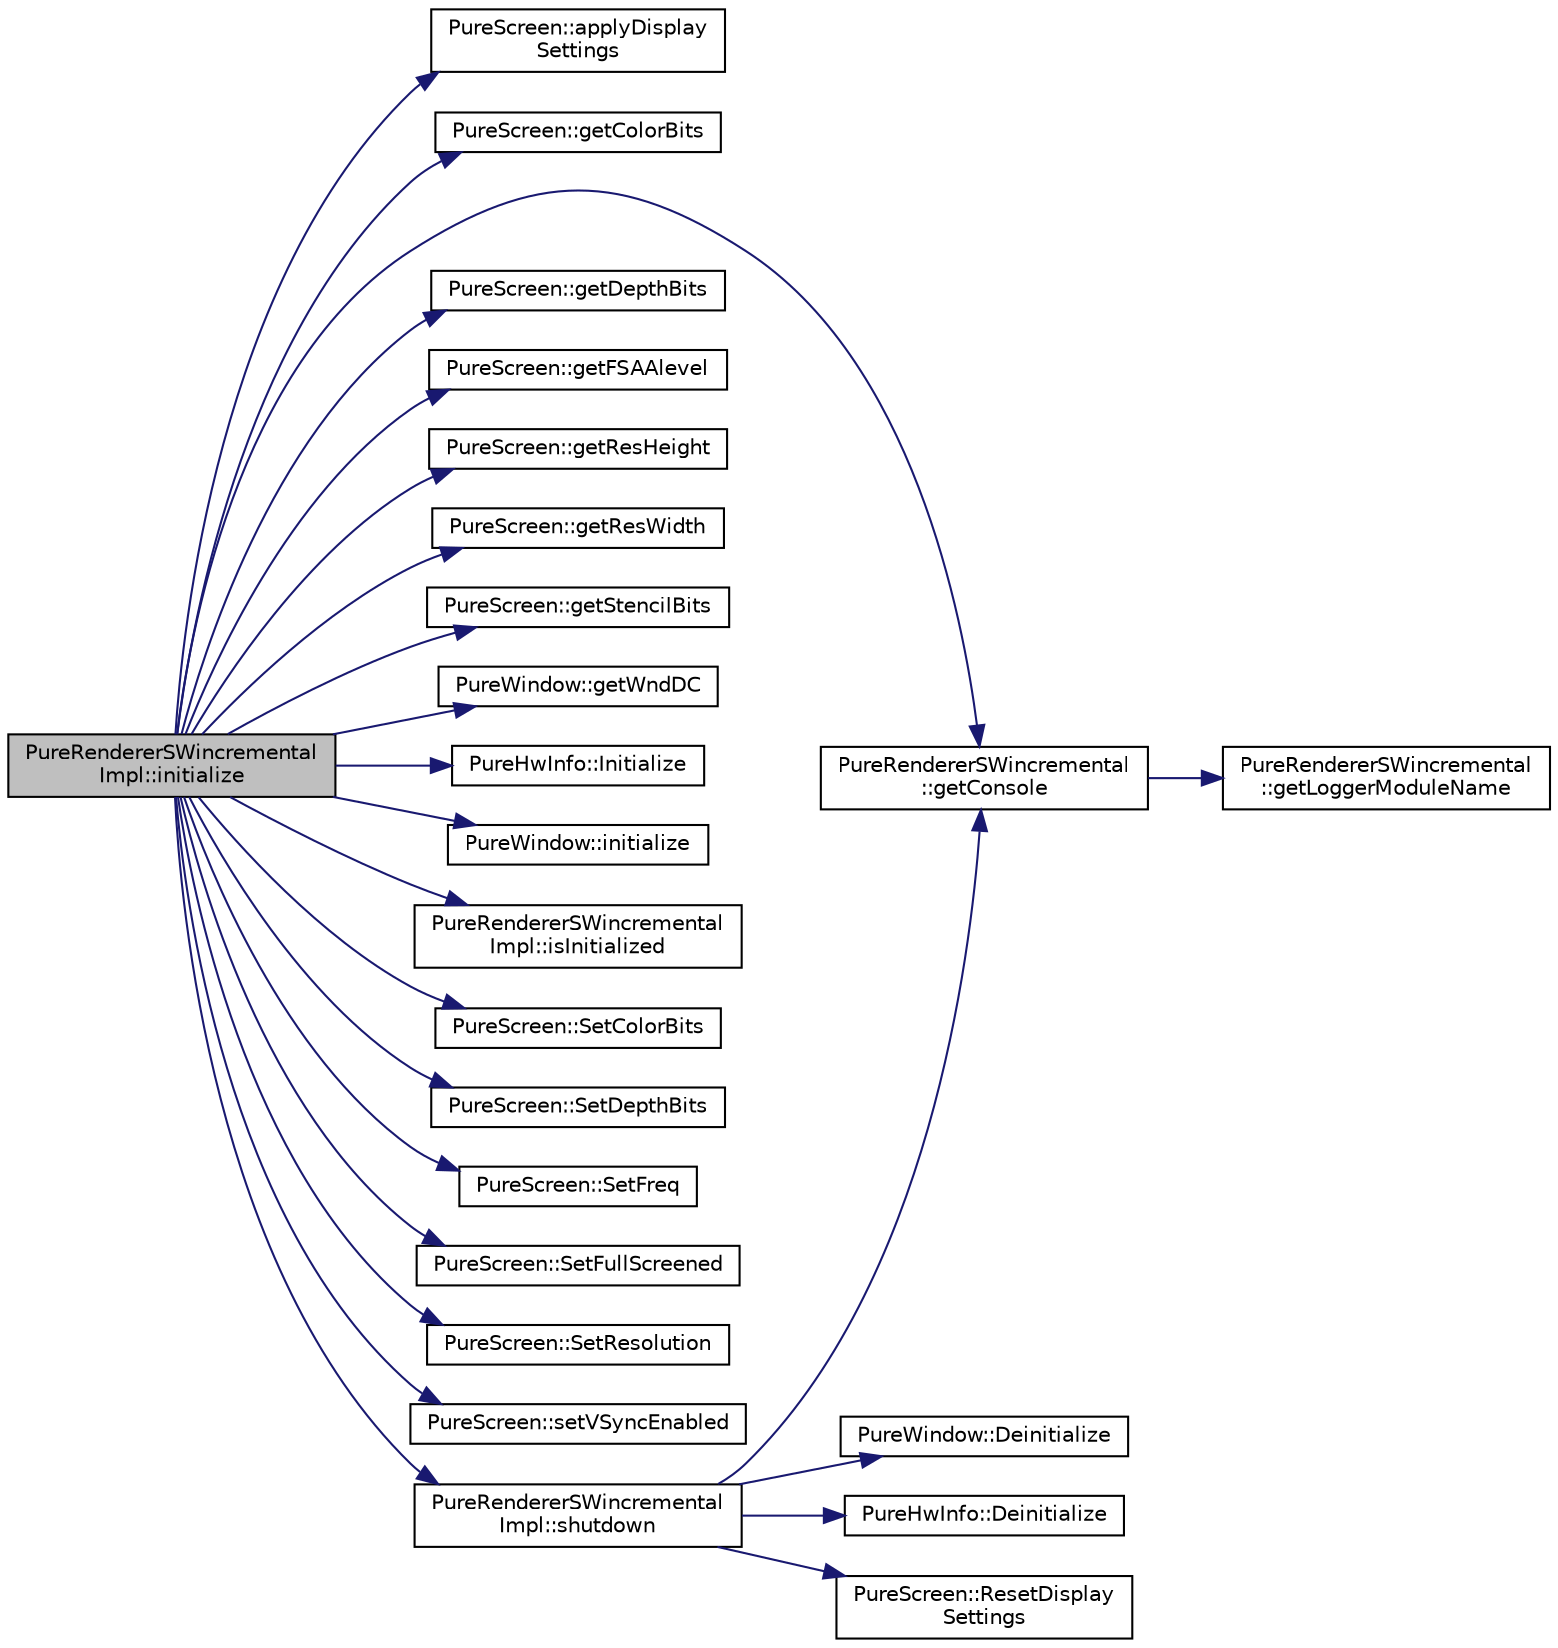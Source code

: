 digraph "PureRendererSWincrementalImpl::initialize"
{
 // LATEX_PDF_SIZE
  edge [fontname="Helvetica",fontsize="10",labelfontname="Helvetica",labelfontsize="10"];
  node [fontname="Helvetica",fontsize="10",shape=record];
  rankdir="LR";
  Node1 [label="PureRendererSWincremental\lImpl::initialize",height=0.2,width=0.4,color="black", fillcolor="grey75", style="filled", fontcolor="black",tooltip="Documentation is at public PureRendererSWincremental class definition."];
  Node1 -> Node2 [color="midnightblue",fontsize="10",style="solid",fontname="Helvetica"];
  Node2 [label="PureScreen::applyDisplay\lSettings",height=0.2,width=0.4,color="black", fillcolor="white", style="filled",URL="$class_pure_screen.html#a9bca6c8c3f4ac31017204f3c5a3d8642",tooltip="Applies the set settings and the appropriate pixel format for the given HDC."];
  Node1 -> Node3 [color="midnightblue",fontsize="10",style="solid",fontname="Helvetica"];
  Node3 [label="PureScreen::getColorBits",height=0.2,width=0.4,color="black", fillcolor="white", style="filled",URL="$class_pure_screen.html#a34d0220f3089bed5773b2d08e1f64cf5",tooltip="Gets the stored display color depth."];
  Node1 -> Node4 [color="midnightblue",fontsize="10",style="solid",fontname="Helvetica"];
  Node4 [label="PureRendererSWincremental\l::getConsole",height=0.2,width=0.4,color="black", fillcolor="white", style="filled",URL="$class_pure_renderer_s_wincremental.html#acea21e565743526b85cd03e5571c3010",tooltip="Returns access to console preset with logger module name as this class."];
  Node4 -> Node5 [color="midnightblue",fontsize="10",style="solid",fontname="Helvetica"];
  Node5 [label="PureRendererSWincremental\l::getLoggerModuleName",height=0.2,width=0.4,color="black", fillcolor="white", style="filled",URL="$class_pure_renderer_s_wincremental.html#a71cc5be78aa684df73628ecc6f9570b0",tooltip="Returns the logger module name of this class."];
  Node1 -> Node6 [color="midnightblue",fontsize="10",style="solid",fontname="Helvetica"];
  Node6 [label="PureScreen::getDepthBits",height=0.2,width=0.4,color="black", fillcolor="white", style="filled",URL="$class_pure_screen.html#ac56dee5eacc0d2d5f636974b2b9288a0",tooltip="Gets the needed Z-buffer depth."];
  Node1 -> Node7 [color="midnightblue",fontsize="10",style="solid",fontname="Helvetica"];
  Node7 [label="PureScreen::getFSAAlevel",height=0.2,width=0.4,color="black", fillcolor="white", style="filled",URL="$class_pure_screen.html#ad1d6650c52a75865a7f7bbebb2bea4f9",tooltip="Gets the actual FSAA-level."];
  Node1 -> Node8 [color="midnightblue",fontsize="10",style="solid",fontname="Helvetica"];
  Node8 [label="PureScreen::getResHeight",height=0.2,width=0.4,color="black", fillcolor="white", style="filled",URL="$class_pure_screen.html#a57d8c0548adfd0ae04be40ca1d9eb58d",tooltip="Gets the vertical display resolution."];
  Node1 -> Node9 [color="midnightblue",fontsize="10",style="solid",fontname="Helvetica"];
  Node9 [label="PureScreen::getResWidth",height=0.2,width=0.4,color="black", fillcolor="white", style="filled",URL="$class_pure_screen.html#acf6a4610784ab18de989c8959a405e93",tooltip="Gets the horizontal display resolution."];
  Node1 -> Node10 [color="midnightblue",fontsize="10",style="solid",fontname="Helvetica"];
  Node10 [label="PureScreen::getStencilBits",height=0.2,width=0.4,color="black", fillcolor="white", style="filled",URL="$class_pure_screen.html#a4a110e2b17244986bd5ce4fabd0d6256",tooltip="Gets the stored Stencil Buffer depth."];
  Node1 -> Node11 [color="midnightblue",fontsize="10",style="solid",fontname="Helvetica"];
  Node11 [label="PureWindow::getWndDC",height=0.2,width=0.4,color="black", fillcolor="white", style="filled",URL="$class_pure_window.html#a1500b7409a36e5f1ecc695c34e09d7df",tooltip="Gets window Device Context."];
  Node1 -> Node12 [color="midnightblue",fontsize="10",style="solid",fontname="Helvetica"];
  Node12 [label="PureHwInfo::Initialize",height=0.2,width=0.4,color="black", fillcolor="white", style="filled",URL="$class_pure_hw_info.html#a816cf70a8ce40aeb22aecc1fe199147a",tooltip="Sets members to real values within the singleton instance."];
  Node1 -> Node13 [color="midnightblue",fontsize="10",style="solid",fontname="Helvetica"];
  Node13 [label="PureWindow::initialize",height=0.2,width=0.4,color="black", fillcolor="white", style="filled",URL="$class_pure_window.html#a7874282b11dd8f3678750ae41f09e612",tooltip="This creates the window actually."];
  Node1 -> Node14 [color="midnightblue",fontsize="10",style="solid",fontname="Helvetica"];
  Node14 [label="PureRendererSWincremental\lImpl::isInitialized",height=0.2,width=0.4,color="black", fillcolor="white", style="filled",URL="$class_pure_renderer_s_wincremental_impl.html#a021eda11c42635731a8228ea662bedab",tooltip="Gets the state of the renderer."];
  Node1 -> Node15 [color="midnightblue",fontsize="10",style="solid",fontname="Helvetica"];
  Node15 [label="PureScreen::SetColorBits",height=0.2,width=0.4,color="black", fillcolor="white", style="filled",URL="$class_pure_screen.html#aa0d46a6934fefd253d069bc89a824c90",tooltip="Stores the needed display color depth."];
  Node1 -> Node16 [color="midnightblue",fontsize="10",style="solid",fontname="Helvetica"];
  Node16 [label="PureScreen::SetDepthBits",height=0.2,width=0.4,color="black", fillcolor="white", style="filled",URL="$class_pure_screen.html#ac44768b0b0ae1283fa1548247900f46d",tooltip="Stores the needed Z-Buffer depth."];
  Node1 -> Node17 [color="midnightblue",fontsize="10",style="solid",fontname="Helvetica"];
  Node17 [label="PureScreen::SetFreq",height=0.2,width=0.4,color="black", fillcolor="white", style="filled",URL="$class_pure_screen.html#a2cc6f94fe0e9e6f7905bfbb2653ec9e9",tooltip="Stores the needed display refresh rate."];
  Node1 -> Node18 [color="midnightblue",fontsize="10",style="solid",fontname="Helvetica"];
  Node18 [label="PureScreen::SetFullScreened",height=0.2,width=0.4,color="black", fillcolor="white", style="filled",URL="$class_pure_screen.html#ae39ce46b74fa74229eb46c1b5f252dab",tooltip="Stores whether we want fullscreen mode or not."];
  Node1 -> Node19 [color="midnightblue",fontsize="10",style="solid",fontname="Helvetica"];
  Node19 [label="PureScreen::SetResolution",height=0.2,width=0.4,color="black", fillcolor="white", style="filled",URL="$class_pure_screen.html#ac4efd839486f07c8d9e87bdb60d10267",tooltip="Stores the given display resolution."];
  Node1 -> Node20 [color="midnightblue",fontsize="10",style="solid",fontname="Helvetica"];
  Node20 [label="PureScreen::setVSyncEnabled",height=0.2,width=0.4,color="black", fillcolor="white", style="filled",URL="$class_pure_screen.html#ae767cf6db65235c52f31ed002c5e5354",tooltip="Sets the state of VSync."];
  Node1 -> Node21 [color="midnightblue",fontsize="10",style="solid",fontname="Helvetica"];
  Node21 [label="PureRendererSWincremental\lImpl::shutdown",height=0.2,width=0.4,color="black", fillcolor="white", style="filled",URL="$class_pure_renderer_s_wincremental_impl.html#ac9dfeb5732f74222995db64042ce9ebe",tooltip="This stops the renderer."];
  Node21 -> Node22 [color="midnightblue",fontsize="10",style="solid",fontname="Helvetica"];
  Node22 [label="PureWindow::Deinitialize",height=0.2,width=0.4,color="black", fillcolor="white", style="filled",URL="$class_pure_window.html#a7d8914f933169c9053561f72fcb219b5",tooltip="This deletes the window, then initialize() can be called again later."];
  Node21 -> Node23 [color="midnightblue",fontsize="10",style="solid",fontname="Helvetica"];
  Node23 [label="PureHwInfo::Deinitialize",height=0.2,width=0.4,color="black", fillcolor="white", style="filled",URL="$class_pure_hw_info.html#ae804908d8165b712ceb48d58598d0f96",tooltip="Deinitializes the singleton instance."];
  Node21 -> Node4 [color="midnightblue",fontsize="10",style="solid",fontname="Helvetica"];
  Node21 -> Node24 [color="midnightblue",fontsize="10",style="solid",fontname="Helvetica"];
  Node24 [label="PureScreen::ResetDisplay\lSettings",height=0.2,width=0.4,color="black", fillcolor="white", style="filled",URL="$class_pure_screen.html#a23c2e1349518c27ae174f32fd539b024",tooltip="Resets the original display settings."];
}
